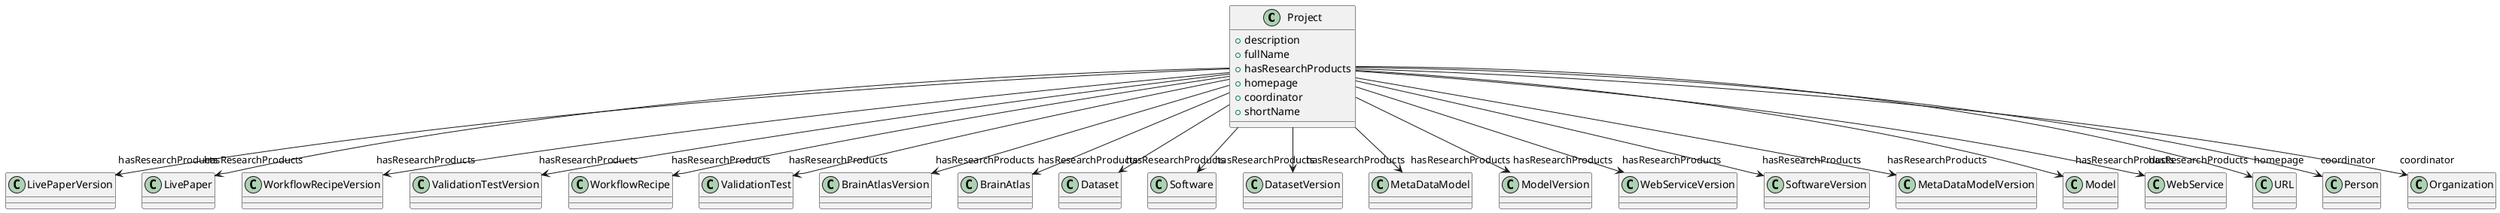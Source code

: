 @startuml
class Project {
+description
+fullName
+hasResearchProducts
+homepage
+coordinator
+shortName

}
Project -d-> "hasResearchProducts" LivePaperVersion
Project -d-> "hasResearchProducts" LivePaper
Project -d-> "hasResearchProducts" WorkflowRecipeVersion
Project -d-> "hasResearchProducts" ValidationTestVersion
Project -d-> "hasResearchProducts" WorkflowRecipe
Project -d-> "hasResearchProducts" ValidationTest
Project -d-> "hasResearchProducts" BrainAtlasVersion
Project -d-> "hasResearchProducts" BrainAtlas
Project -d-> "hasResearchProducts" Dataset
Project -d-> "hasResearchProducts" Software
Project -d-> "hasResearchProducts" DatasetVersion
Project -d-> "hasResearchProducts" MetaDataModel
Project -d-> "hasResearchProducts" ModelVersion
Project -d-> "hasResearchProducts" WebServiceVersion
Project -d-> "hasResearchProducts" SoftwareVersion
Project -d-> "hasResearchProducts" MetaDataModelVersion
Project -d-> "hasResearchProducts" Model
Project -d-> "hasResearchProducts" WebService
Project -d-> "homepage" URL
Project -d-> "coordinator" Person
Project -d-> "coordinator" Organization

@enduml